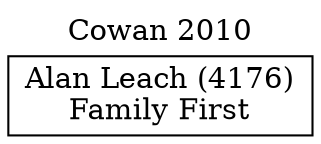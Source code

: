 // House preference flow
digraph "Alan Leach (4176)_Cowan_2010" {
	graph [label="Cowan 2010" labelloc=t mclimit=10]
	node [shape=box]
	"Alan Leach (4176)" [label="Alan Leach (4176)
Family First"]
}
